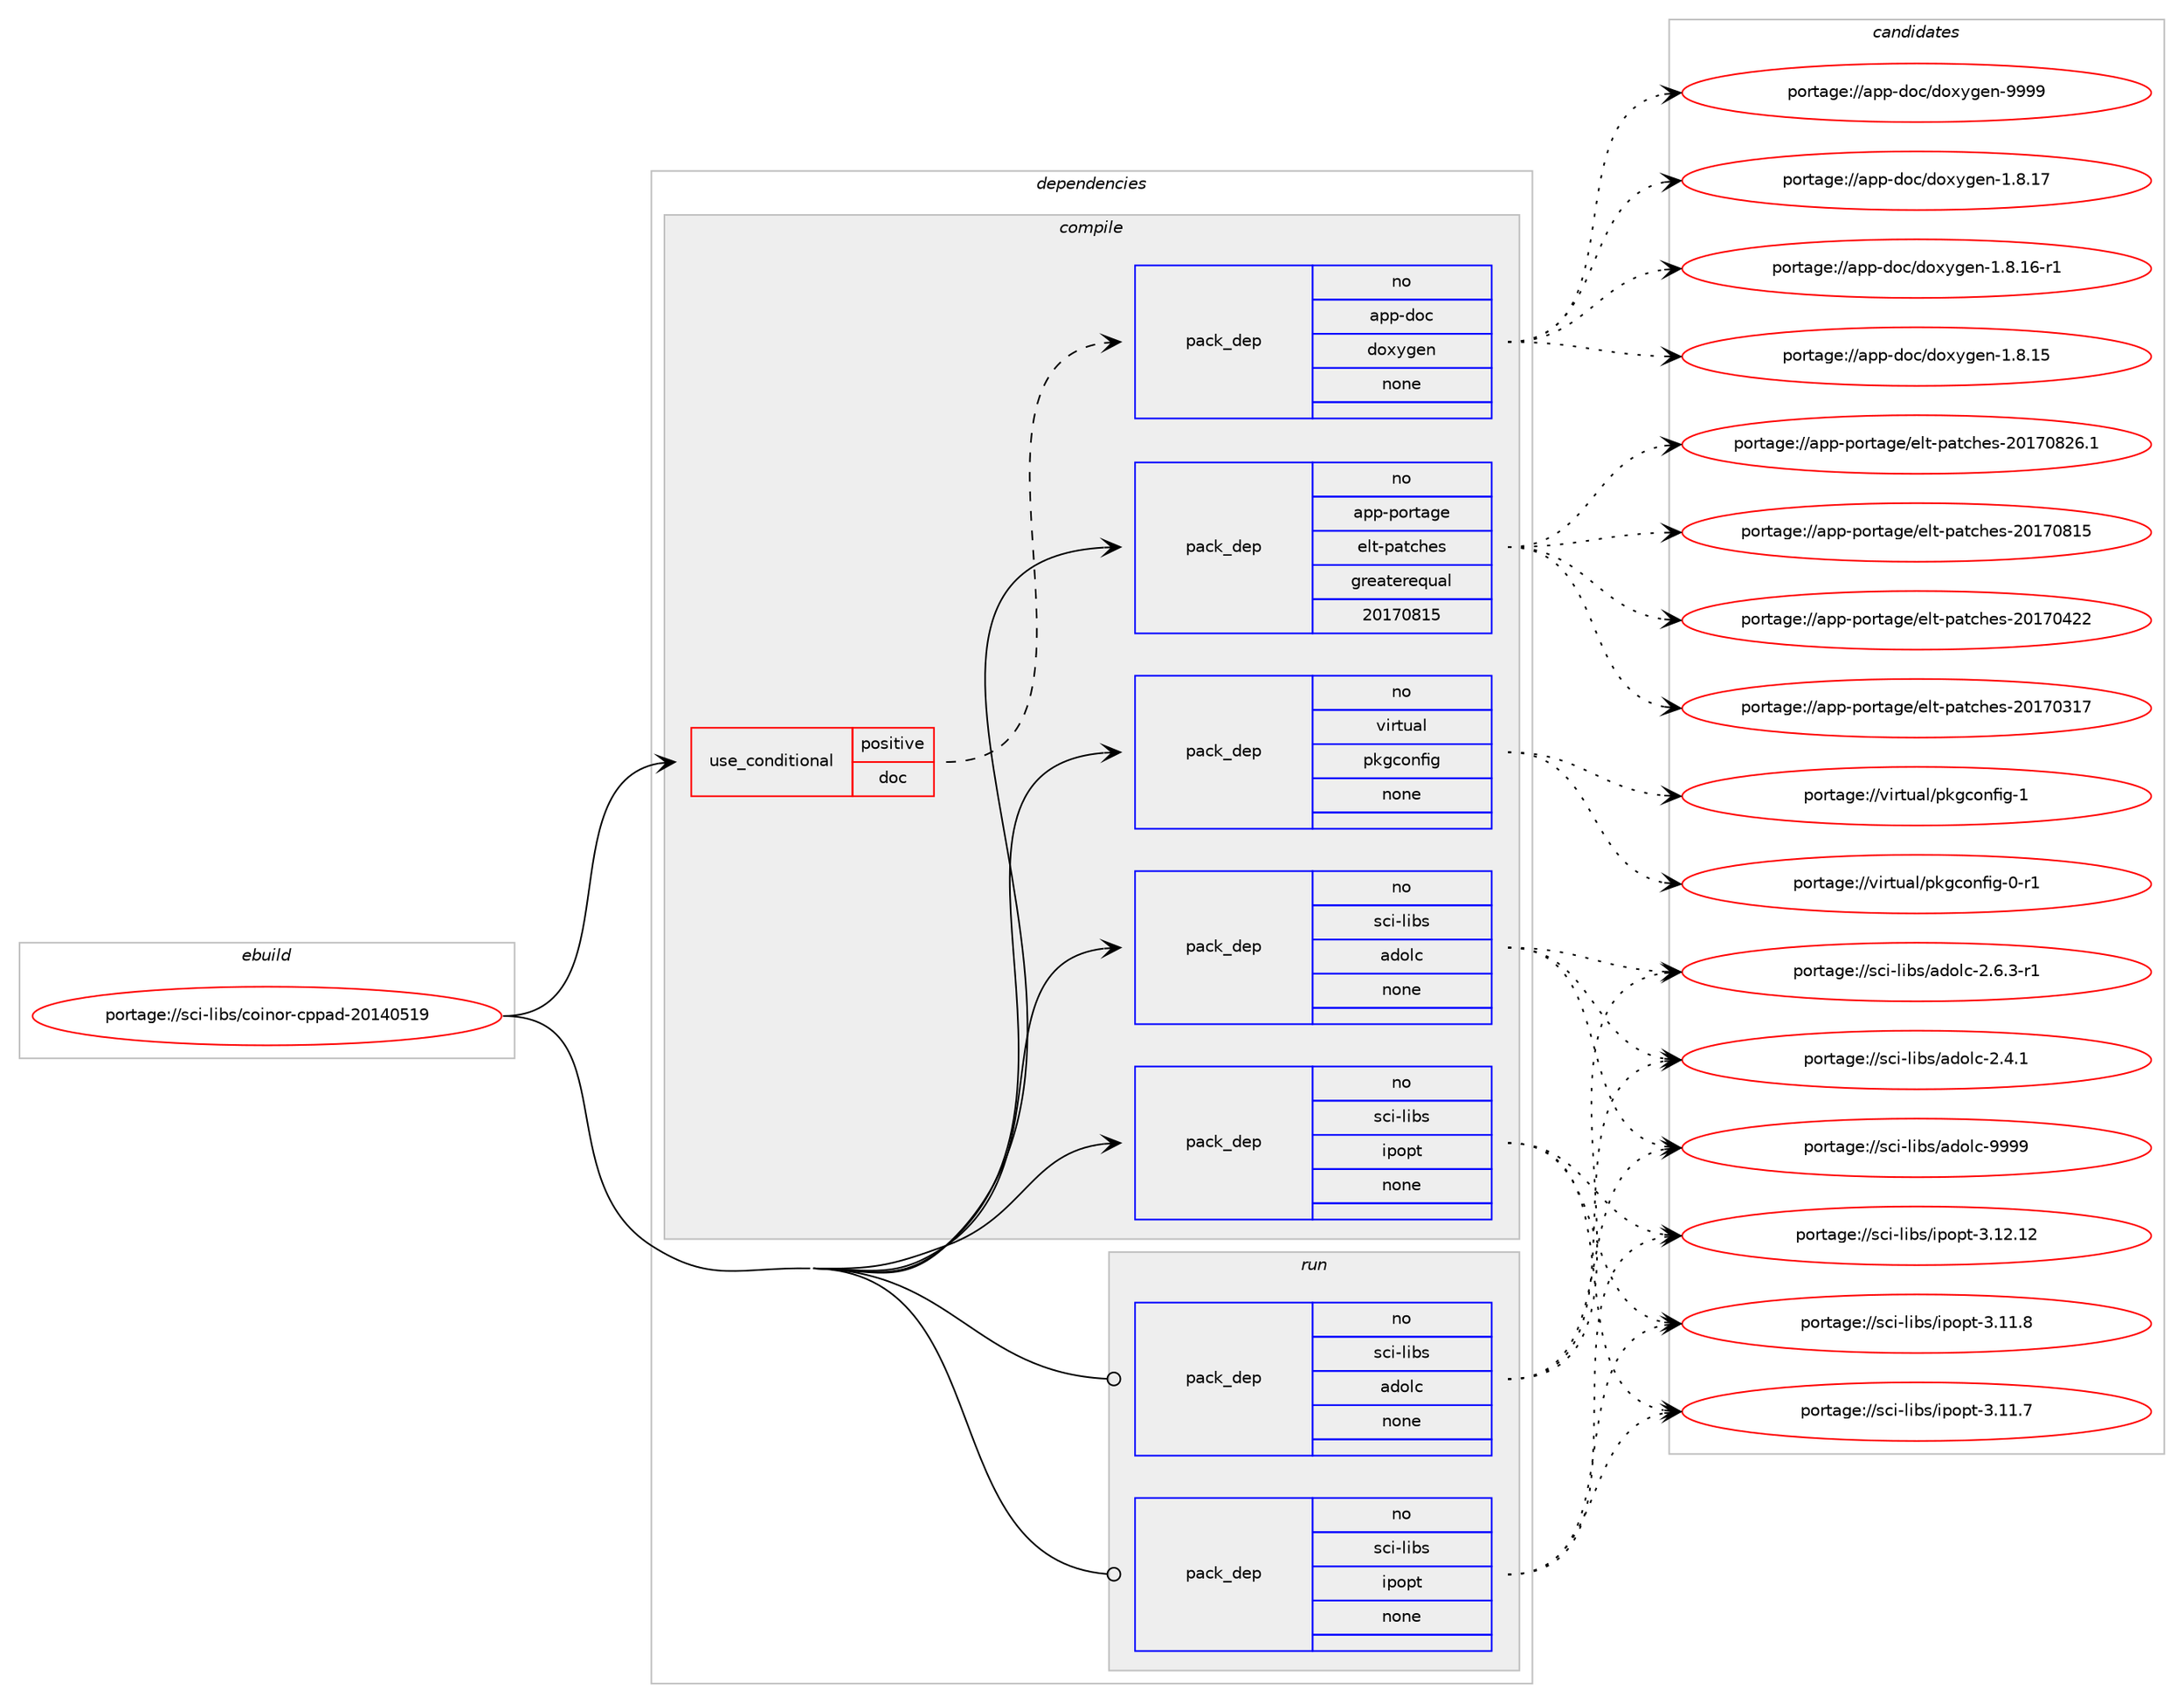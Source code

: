 digraph prolog {

# *************
# Graph options
# *************

newrank=true;
concentrate=true;
compound=true;
graph [rankdir=LR,fontname=Helvetica,fontsize=10,ranksep=1.5];#, ranksep=2.5, nodesep=0.2];
edge  [arrowhead=vee];
node  [fontname=Helvetica,fontsize=10];

# **********
# The ebuild
# **********

subgraph cluster_leftcol {
color=gray;
rank=same;
label=<<i>ebuild</i>>;
id [label="portage://sci-libs/coinor-cppad-20140519", color=red, width=4, href="../sci-libs/coinor-cppad-20140519.svg"];
}

# ****************
# The dependencies
# ****************

subgraph cluster_midcol {
color=gray;
label=<<i>dependencies</i>>;
subgraph cluster_compile {
fillcolor="#eeeeee";
style=filled;
label=<<i>compile</i>>;
subgraph cond10639 {
dependency50785 [label=<<TABLE BORDER="0" CELLBORDER="1" CELLSPACING="0" CELLPADDING="4"><TR><TD ROWSPAN="3" CELLPADDING="10">use_conditional</TD></TR><TR><TD>positive</TD></TR><TR><TD>doc</TD></TR></TABLE>>, shape=none, color=red];
subgraph pack39041 {
dependency50786 [label=<<TABLE BORDER="0" CELLBORDER="1" CELLSPACING="0" CELLPADDING="4" WIDTH="220"><TR><TD ROWSPAN="6" CELLPADDING="30">pack_dep</TD></TR><TR><TD WIDTH="110">no</TD></TR><TR><TD>app-doc</TD></TR><TR><TD>doxygen</TD></TR><TR><TD>none</TD></TR><TR><TD></TD></TR></TABLE>>, shape=none, color=blue];
}
dependency50785:e -> dependency50786:w [weight=20,style="dashed",arrowhead="vee"];
}
id:e -> dependency50785:w [weight=20,style="solid",arrowhead="vee"];
subgraph pack39042 {
dependency50787 [label=<<TABLE BORDER="0" CELLBORDER="1" CELLSPACING="0" CELLPADDING="4" WIDTH="220"><TR><TD ROWSPAN="6" CELLPADDING="30">pack_dep</TD></TR><TR><TD WIDTH="110">no</TD></TR><TR><TD>app-portage</TD></TR><TR><TD>elt-patches</TD></TR><TR><TD>greaterequal</TD></TR><TR><TD>20170815</TD></TR></TABLE>>, shape=none, color=blue];
}
id:e -> dependency50787:w [weight=20,style="solid",arrowhead="vee"];
subgraph pack39043 {
dependency50788 [label=<<TABLE BORDER="0" CELLBORDER="1" CELLSPACING="0" CELLPADDING="4" WIDTH="220"><TR><TD ROWSPAN="6" CELLPADDING="30">pack_dep</TD></TR><TR><TD WIDTH="110">no</TD></TR><TR><TD>sci-libs</TD></TR><TR><TD>adolc</TD></TR><TR><TD>none</TD></TR><TR><TD></TD></TR></TABLE>>, shape=none, color=blue];
}
id:e -> dependency50788:w [weight=20,style="solid",arrowhead="vee"];
subgraph pack39044 {
dependency50789 [label=<<TABLE BORDER="0" CELLBORDER="1" CELLSPACING="0" CELLPADDING="4" WIDTH="220"><TR><TD ROWSPAN="6" CELLPADDING="30">pack_dep</TD></TR><TR><TD WIDTH="110">no</TD></TR><TR><TD>sci-libs</TD></TR><TR><TD>ipopt</TD></TR><TR><TD>none</TD></TR><TR><TD></TD></TR></TABLE>>, shape=none, color=blue];
}
id:e -> dependency50789:w [weight=20,style="solid",arrowhead="vee"];
subgraph pack39045 {
dependency50790 [label=<<TABLE BORDER="0" CELLBORDER="1" CELLSPACING="0" CELLPADDING="4" WIDTH="220"><TR><TD ROWSPAN="6" CELLPADDING="30">pack_dep</TD></TR><TR><TD WIDTH="110">no</TD></TR><TR><TD>virtual</TD></TR><TR><TD>pkgconfig</TD></TR><TR><TD>none</TD></TR><TR><TD></TD></TR></TABLE>>, shape=none, color=blue];
}
id:e -> dependency50790:w [weight=20,style="solid",arrowhead="vee"];
}
subgraph cluster_compileandrun {
fillcolor="#eeeeee";
style=filled;
label=<<i>compile and run</i>>;
}
subgraph cluster_run {
fillcolor="#eeeeee";
style=filled;
label=<<i>run</i>>;
subgraph pack39046 {
dependency50791 [label=<<TABLE BORDER="0" CELLBORDER="1" CELLSPACING="0" CELLPADDING="4" WIDTH="220"><TR><TD ROWSPAN="6" CELLPADDING="30">pack_dep</TD></TR><TR><TD WIDTH="110">no</TD></TR><TR><TD>sci-libs</TD></TR><TR><TD>adolc</TD></TR><TR><TD>none</TD></TR><TR><TD></TD></TR></TABLE>>, shape=none, color=blue];
}
id:e -> dependency50791:w [weight=20,style="solid",arrowhead="odot"];
subgraph pack39047 {
dependency50792 [label=<<TABLE BORDER="0" CELLBORDER="1" CELLSPACING="0" CELLPADDING="4" WIDTH="220"><TR><TD ROWSPAN="6" CELLPADDING="30">pack_dep</TD></TR><TR><TD WIDTH="110">no</TD></TR><TR><TD>sci-libs</TD></TR><TR><TD>ipopt</TD></TR><TR><TD>none</TD></TR><TR><TD></TD></TR></TABLE>>, shape=none, color=blue];
}
id:e -> dependency50792:w [weight=20,style="solid",arrowhead="odot"];
}
}

# **************
# The candidates
# **************

subgraph cluster_choices {
rank=same;
color=gray;
label=<<i>candidates</i>>;

subgraph choice39041 {
color=black;
nodesep=1;
choice971121124510011199471001111201211031011104557575757 [label="portage://app-doc/doxygen-9999", color=red, width=4,href="../app-doc/doxygen-9999.svg"];
choice9711211245100111994710011112012110310111045494656464955 [label="portage://app-doc/doxygen-1.8.17", color=red, width=4,href="../app-doc/doxygen-1.8.17.svg"];
choice97112112451001119947100111120121103101110454946564649544511449 [label="portage://app-doc/doxygen-1.8.16-r1", color=red, width=4,href="../app-doc/doxygen-1.8.16-r1.svg"];
choice9711211245100111994710011112012110310111045494656464953 [label="portage://app-doc/doxygen-1.8.15", color=red, width=4,href="../app-doc/doxygen-1.8.15.svg"];
dependency50786:e -> choice971121124510011199471001111201211031011104557575757:w [style=dotted,weight="100"];
dependency50786:e -> choice9711211245100111994710011112012110310111045494656464955:w [style=dotted,weight="100"];
dependency50786:e -> choice97112112451001119947100111120121103101110454946564649544511449:w [style=dotted,weight="100"];
dependency50786:e -> choice9711211245100111994710011112012110310111045494656464953:w [style=dotted,weight="100"];
}
subgraph choice39042 {
color=black;
nodesep=1;
choice971121124511211111411697103101471011081164511297116991041011154550484955485650544649 [label="portage://app-portage/elt-patches-20170826.1", color=red, width=4,href="../app-portage/elt-patches-20170826.1.svg"];
choice97112112451121111141169710310147101108116451129711699104101115455048495548564953 [label="portage://app-portage/elt-patches-20170815", color=red, width=4,href="../app-portage/elt-patches-20170815.svg"];
choice97112112451121111141169710310147101108116451129711699104101115455048495548525050 [label="portage://app-portage/elt-patches-20170422", color=red, width=4,href="../app-portage/elt-patches-20170422.svg"];
choice97112112451121111141169710310147101108116451129711699104101115455048495548514955 [label="portage://app-portage/elt-patches-20170317", color=red, width=4,href="../app-portage/elt-patches-20170317.svg"];
dependency50787:e -> choice971121124511211111411697103101471011081164511297116991041011154550484955485650544649:w [style=dotted,weight="100"];
dependency50787:e -> choice97112112451121111141169710310147101108116451129711699104101115455048495548564953:w [style=dotted,weight="100"];
dependency50787:e -> choice97112112451121111141169710310147101108116451129711699104101115455048495548525050:w [style=dotted,weight="100"];
dependency50787:e -> choice97112112451121111141169710310147101108116451129711699104101115455048495548514955:w [style=dotted,weight="100"];
}
subgraph choice39043 {
color=black;
nodesep=1;
choice1159910545108105981154797100111108994557575757 [label="portage://sci-libs/adolc-9999", color=red, width=4,href="../sci-libs/adolc-9999.svg"];
choice1159910545108105981154797100111108994550465446514511449 [label="portage://sci-libs/adolc-2.6.3-r1", color=red, width=4,href="../sci-libs/adolc-2.6.3-r1.svg"];
choice115991054510810598115479710011110899455046524649 [label="portage://sci-libs/adolc-2.4.1", color=red, width=4,href="../sci-libs/adolc-2.4.1.svg"];
dependency50788:e -> choice1159910545108105981154797100111108994557575757:w [style=dotted,weight="100"];
dependency50788:e -> choice1159910545108105981154797100111108994550465446514511449:w [style=dotted,weight="100"];
dependency50788:e -> choice115991054510810598115479710011110899455046524649:w [style=dotted,weight="100"];
}
subgraph choice39044 {
color=black;
nodesep=1;
choice115991054510810598115471051121111121164551464950464950 [label="portage://sci-libs/ipopt-3.12.12", color=red, width=4,href="../sci-libs/ipopt-3.12.12.svg"];
choice1159910545108105981154710511211111211645514649494656 [label="portage://sci-libs/ipopt-3.11.8", color=red, width=4,href="../sci-libs/ipopt-3.11.8.svg"];
choice1159910545108105981154710511211111211645514649494655 [label="portage://sci-libs/ipopt-3.11.7", color=red, width=4,href="../sci-libs/ipopt-3.11.7.svg"];
dependency50789:e -> choice115991054510810598115471051121111121164551464950464950:w [style=dotted,weight="100"];
dependency50789:e -> choice1159910545108105981154710511211111211645514649494656:w [style=dotted,weight="100"];
dependency50789:e -> choice1159910545108105981154710511211111211645514649494655:w [style=dotted,weight="100"];
}
subgraph choice39045 {
color=black;
nodesep=1;
choice1181051141161179710847112107103991111101021051034549 [label="portage://virtual/pkgconfig-1", color=red, width=4,href="../virtual/pkgconfig-1.svg"];
choice11810511411611797108471121071039911111010210510345484511449 [label="portage://virtual/pkgconfig-0-r1", color=red, width=4,href="../virtual/pkgconfig-0-r1.svg"];
dependency50790:e -> choice1181051141161179710847112107103991111101021051034549:w [style=dotted,weight="100"];
dependency50790:e -> choice11810511411611797108471121071039911111010210510345484511449:w [style=dotted,weight="100"];
}
subgraph choice39046 {
color=black;
nodesep=1;
choice1159910545108105981154797100111108994557575757 [label="portage://sci-libs/adolc-9999", color=red, width=4,href="../sci-libs/adolc-9999.svg"];
choice1159910545108105981154797100111108994550465446514511449 [label="portage://sci-libs/adolc-2.6.3-r1", color=red, width=4,href="../sci-libs/adolc-2.6.3-r1.svg"];
choice115991054510810598115479710011110899455046524649 [label="portage://sci-libs/adolc-2.4.1", color=red, width=4,href="../sci-libs/adolc-2.4.1.svg"];
dependency50791:e -> choice1159910545108105981154797100111108994557575757:w [style=dotted,weight="100"];
dependency50791:e -> choice1159910545108105981154797100111108994550465446514511449:w [style=dotted,weight="100"];
dependency50791:e -> choice115991054510810598115479710011110899455046524649:w [style=dotted,weight="100"];
}
subgraph choice39047 {
color=black;
nodesep=1;
choice115991054510810598115471051121111121164551464950464950 [label="portage://sci-libs/ipopt-3.12.12", color=red, width=4,href="../sci-libs/ipopt-3.12.12.svg"];
choice1159910545108105981154710511211111211645514649494656 [label="portage://sci-libs/ipopt-3.11.8", color=red, width=4,href="../sci-libs/ipopt-3.11.8.svg"];
choice1159910545108105981154710511211111211645514649494655 [label="portage://sci-libs/ipopt-3.11.7", color=red, width=4,href="../sci-libs/ipopt-3.11.7.svg"];
dependency50792:e -> choice115991054510810598115471051121111121164551464950464950:w [style=dotted,weight="100"];
dependency50792:e -> choice1159910545108105981154710511211111211645514649494656:w [style=dotted,weight="100"];
dependency50792:e -> choice1159910545108105981154710511211111211645514649494655:w [style=dotted,weight="100"];
}
}

}
